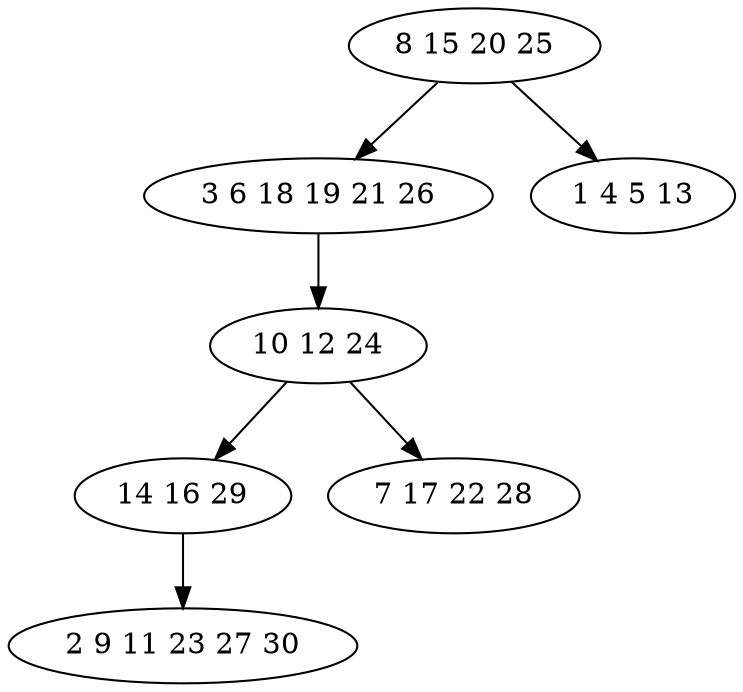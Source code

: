 digraph true_tree {
	"0" -> "1"
	"1" -> "2"
	"2" -> "3"
	"2" -> "4"
	"0" -> "5"
	"3" -> "6"
	"0" [label="8 15 20 25"];
	"1" [label="3 6 18 19 21 26"];
	"2" [label="10 12 24"];
	"3" [label="14 16 29"];
	"4" [label="7 17 22 28"];
	"5" [label="1 4 5 13"];
	"6" [label="2 9 11 23 27 30"];
}
